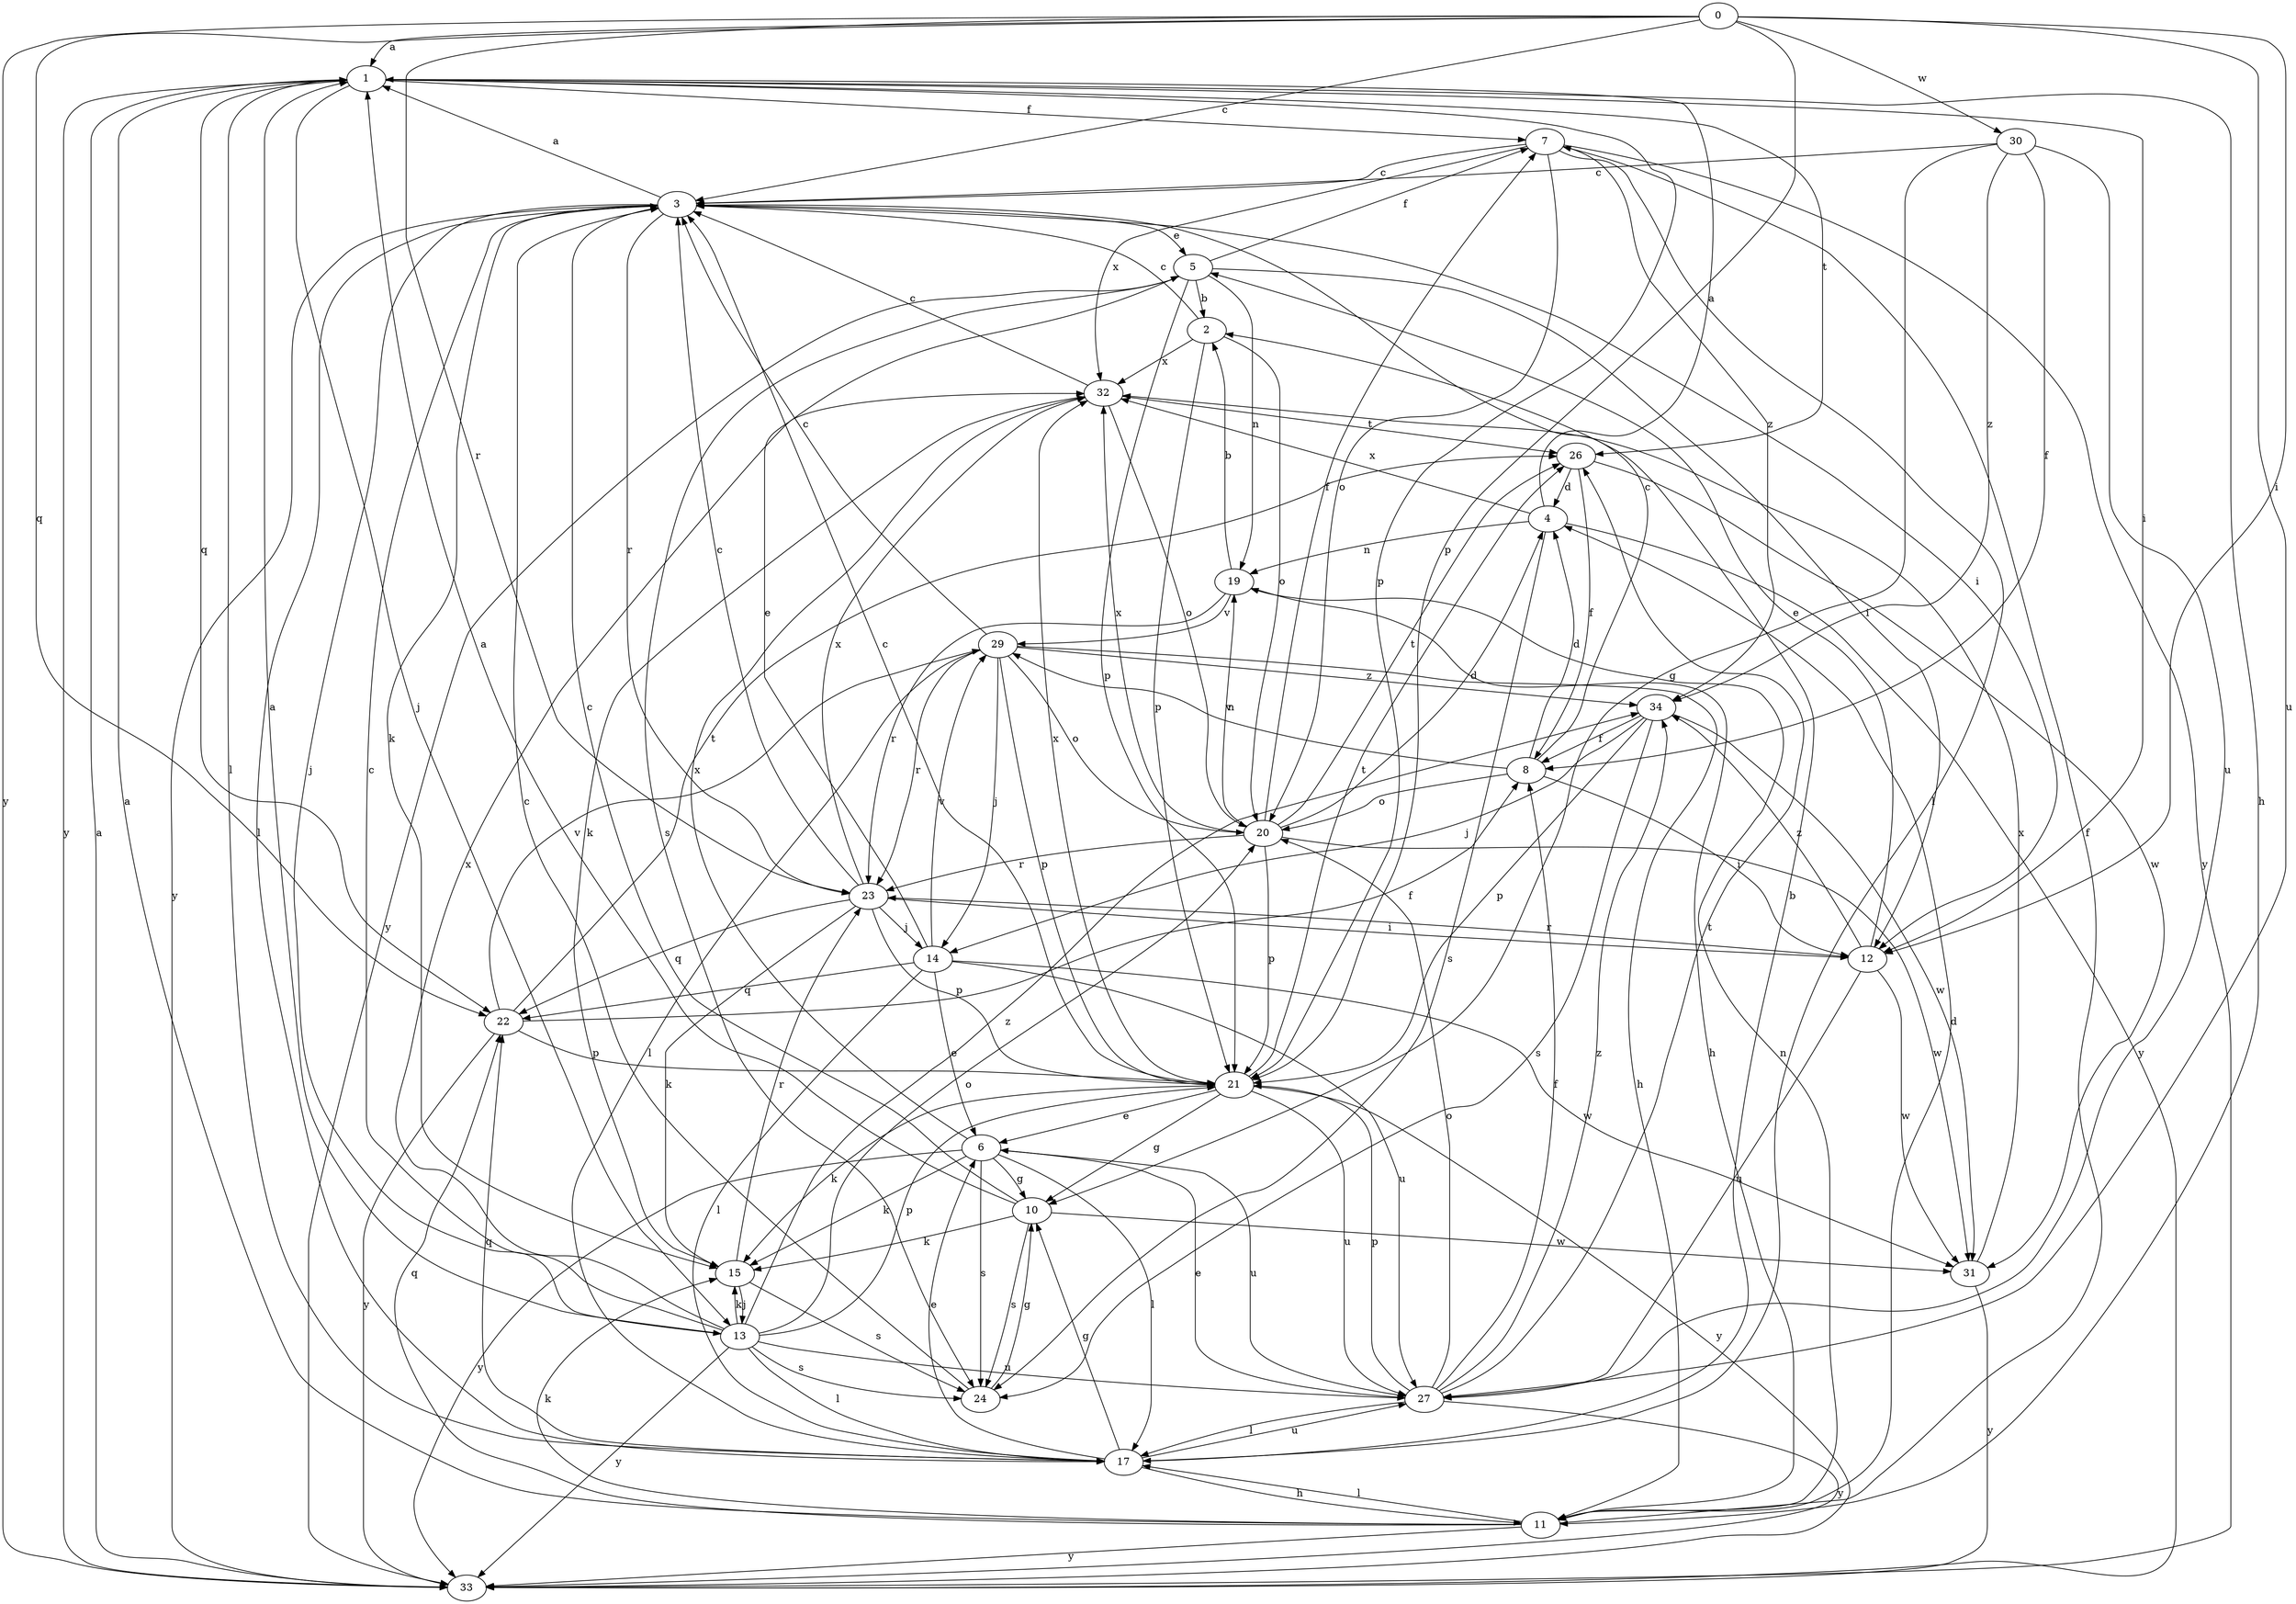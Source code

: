 strict digraph  {
0;
1;
2;
3;
4;
5;
6;
7;
8;
10;
11;
12;
13;
14;
15;
17;
19;
20;
21;
22;
23;
24;
26;
27;
29;
30;
31;
32;
33;
34;
0 -> 1  [label=a];
0 -> 3  [label=c];
0 -> 12  [label=i];
0 -> 21  [label=p];
0 -> 22  [label=q];
0 -> 23  [label=r];
0 -> 27  [label=u];
0 -> 30  [label=w];
0 -> 33  [label=y];
1 -> 7  [label=f];
1 -> 11  [label=h];
1 -> 12  [label=i];
1 -> 13  [label=j];
1 -> 17  [label=l];
1 -> 21  [label=p];
1 -> 22  [label=q];
1 -> 26  [label=t];
1 -> 33  [label=y];
2 -> 3  [label=c];
2 -> 20  [label=o];
2 -> 21  [label=p];
2 -> 32  [label=x];
3 -> 1  [label=a];
3 -> 5  [label=e];
3 -> 12  [label=i];
3 -> 13  [label=j];
3 -> 15  [label=k];
3 -> 17  [label=l];
3 -> 23  [label=r];
3 -> 33  [label=y];
4 -> 1  [label=a];
4 -> 19  [label=n];
4 -> 24  [label=s];
4 -> 32  [label=x];
4 -> 33  [label=y];
5 -> 2  [label=b];
5 -> 7  [label=f];
5 -> 12  [label=i];
5 -> 19  [label=n];
5 -> 21  [label=p];
5 -> 24  [label=s];
5 -> 33  [label=y];
6 -> 10  [label=g];
6 -> 15  [label=k];
6 -> 17  [label=l];
6 -> 24  [label=s];
6 -> 27  [label=u];
6 -> 32  [label=x];
6 -> 33  [label=y];
7 -> 3  [label=c];
7 -> 17  [label=l];
7 -> 20  [label=o];
7 -> 32  [label=x];
7 -> 33  [label=y];
7 -> 34  [label=z];
8 -> 3  [label=c];
8 -> 4  [label=d];
8 -> 12  [label=i];
8 -> 20  [label=o];
8 -> 29  [label=v];
10 -> 1  [label=a];
10 -> 3  [label=c];
10 -> 15  [label=k];
10 -> 24  [label=s];
10 -> 31  [label=w];
11 -> 1  [label=a];
11 -> 4  [label=d];
11 -> 7  [label=f];
11 -> 15  [label=k];
11 -> 17  [label=l];
11 -> 19  [label=n];
11 -> 22  [label=q];
11 -> 33  [label=y];
12 -> 5  [label=e];
12 -> 23  [label=r];
12 -> 27  [label=u];
12 -> 31  [label=w];
12 -> 34  [label=z];
13 -> 1  [label=a];
13 -> 3  [label=c];
13 -> 15  [label=k];
13 -> 17  [label=l];
13 -> 20  [label=o];
13 -> 21  [label=p];
13 -> 24  [label=s];
13 -> 27  [label=u];
13 -> 32  [label=x];
13 -> 33  [label=y];
13 -> 34  [label=z];
14 -> 5  [label=e];
14 -> 6  [label=e];
14 -> 17  [label=l];
14 -> 22  [label=q];
14 -> 27  [label=u];
14 -> 29  [label=v];
14 -> 31  [label=w];
15 -> 13  [label=j];
15 -> 23  [label=r];
15 -> 24  [label=s];
17 -> 2  [label=b];
17 -> 6  [label=e];
17 -> 10  [label=g];
17 -> 11  [label=h];
17 -> 22  [label=q];
17 -> 27  [label=u];
19 -> 2  [label=b];
19 -> 11  [label=h];
19 -> 23  [label=r];
19 -> 29  [label=v];
20 -> 4  [label=d];
20 -> 7  [label=f];
20 -> 19  [label=n];
20 -> 21  [label=p];
20 -> 23  [label=r];
20 -> 26  [label=t];
20 -> 31  [label=w];
20 -> 32  [label=x];
21 -> 3  [label=c];
21 -> 6  [label=e];
21 -> 10  [label=g];
21 -> 15  [label=k];
21 -> 26  [label=t];
21 -> 27  [label=u];
21 -> 32  [label=x];
21 -> 33  [label=y];
22 -> 8  [label=f];
22 -> 21  [label=p];
22 -> 26  [label=t];
22 -> 29  [label=v];
22 -> 33  [label=y];
23 -> 3  [label=c];
23 -> 12  [label=i];
23 -> 14  [label=j];
23 -> 15  [label=k];
23 -> 21  [label=p];
23 -> 22  [label=q];
23 -> 32  [label=x];
24 -> 3  [label=c];
24 -> 10  [label=g];
26 -> 4  [label=d];
26 -> 8  [label=f];
26 -> 31  [label=w];
27 -> 6  [label=e];
27 -> 8  [label=f];
27 -> 17  [label=l];
27 -> 20  [label=o];
27 -> 21  [label=p];
27 -> 26  [label=t];
27 -> 33  [label=y];
27 -> 34  [label=z];
29 -> 3  [label=c];
29 -> 11  [label=h];
29 -> 14  [label=j];
29 -> 17  [label=l];
29 -> 20  [label=o];
29 -> 21  [label=p];
29 -> 23  [label=r];
29 -> 34  [label=z];
30 -> 3  [label=c];
30 -> 8  [label=f];
30 -> 10  [label=g];
30 -> 27  [label=u];
30 -> 34  [label=z];
31 -> 32  [label=x];
31 -> 33  [label=y];
32 -> 3  [label=c];
32 -> 15  [label=k];
32 -> 20  [label=o];
32 -> 26  [label=t];
33 -> 1  [label=a];
34 -> 8  [label=f];
34 -> 14  [label=j];
34 -> 21  [label=p];
34 -> 24  [label=s];
34 -> 31  [label=w];
}
